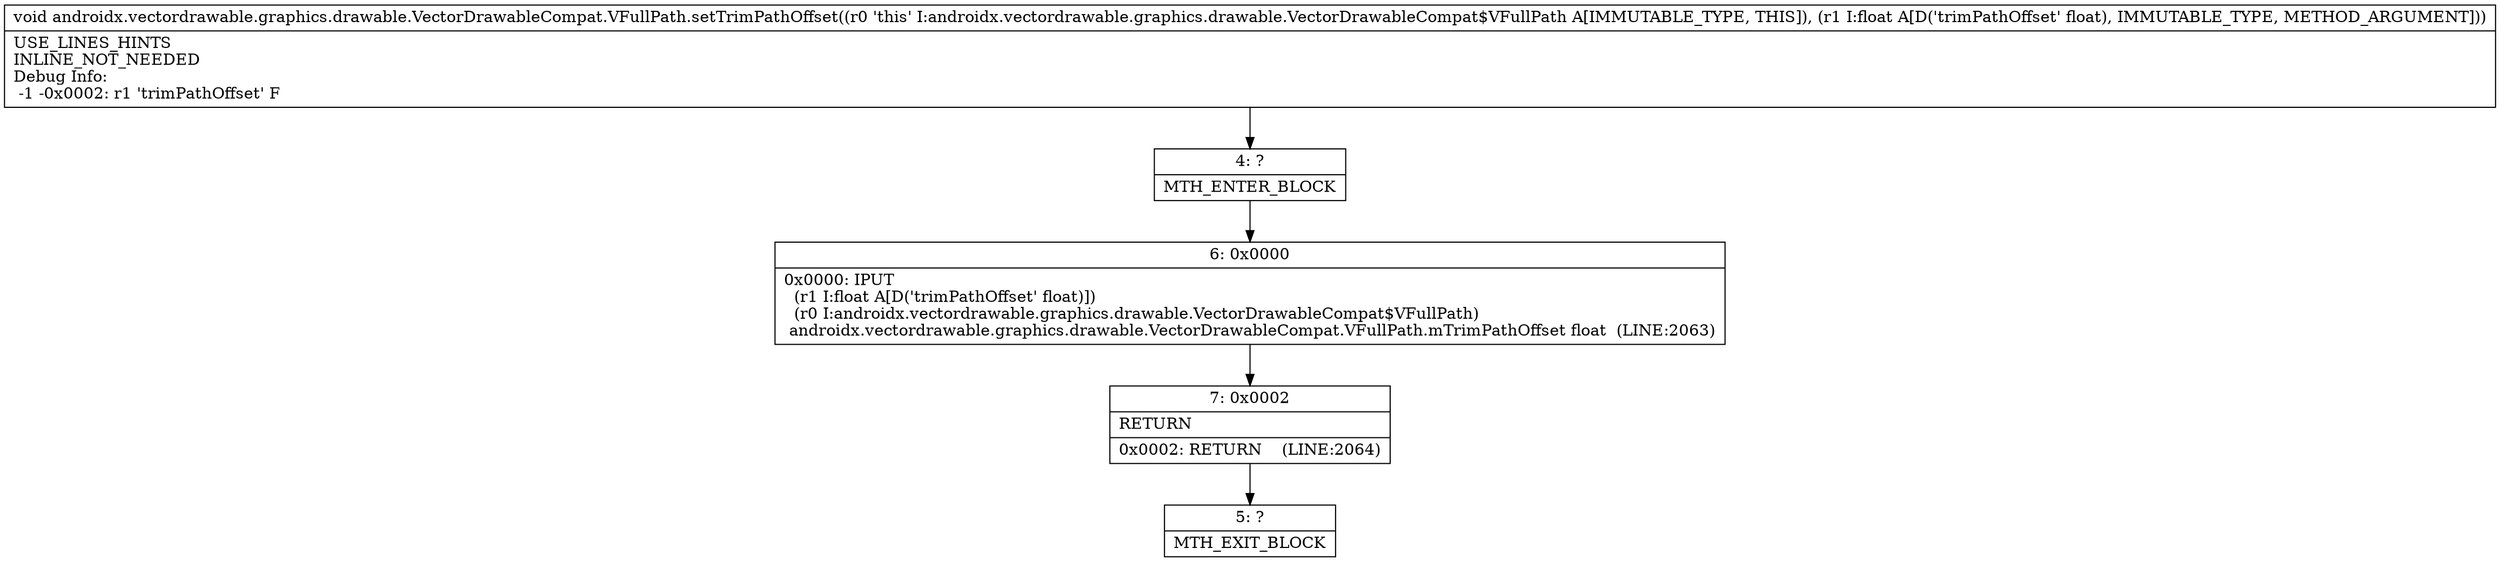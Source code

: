 digraph "CFG forandroidx.vectordrawable.graphics.drawable.VectorDrawableCompat.VFullPath.setTrimPathOffset(F)V" {
Node_4 [shape=record,label="{4\:\ ?|MTH_ENTER_BLOCK\l}"];
Node_6 [shape=record,label="{6\:\ 0x0000|0x0000: IPUT  \l  (r1 I:float A[D('trimPathOffset' float)])\l  (r0 I:androidx.vectordrawable.graphics.drawable.VectorDrawableCompat$VFullPath)\l androidx.vectordrawable.graphics.drawable.VectorDrawableCompat.VFullPath.mTrimPathOffset float  (LINE:2063)\l}"];
Node_7 [shape=record,label="{7\:\ 0x0002|RETURN\l|0x0002: RETURN    (LINE:2064)\l}"];
Node_5 [shape=record,label="{5\:\ ?|MTH_EXIT_BLOCK\l}"];
MethodNode[shape=record,label="{void androidx.vectordrawable.graphics.drawable.VectorDrawableCompat.VFullPath.setTrimPathOffset((r0 'this' I:androidx.vectordrawable.graphics.drawable.VectorDrawableCompat$VFullPath A[IMMUTABLE_TYPE, THIS]), (r1 I:float A[D('trimPathOffset' float), IMMUTABLE_TYPE, METHOD_ARGUMENT]))  | USE_LINES_HINTS\lINLINE_NOT_NEEDED\lDebug Info:\l  \-1 \-0x0002: r1 'trimPathOffset' F\l}"];
MethodNode -> Node_4;Node_4 -> Node_6;
Node_6 -> Node_7;
Node_7 -> Node_5;
}

